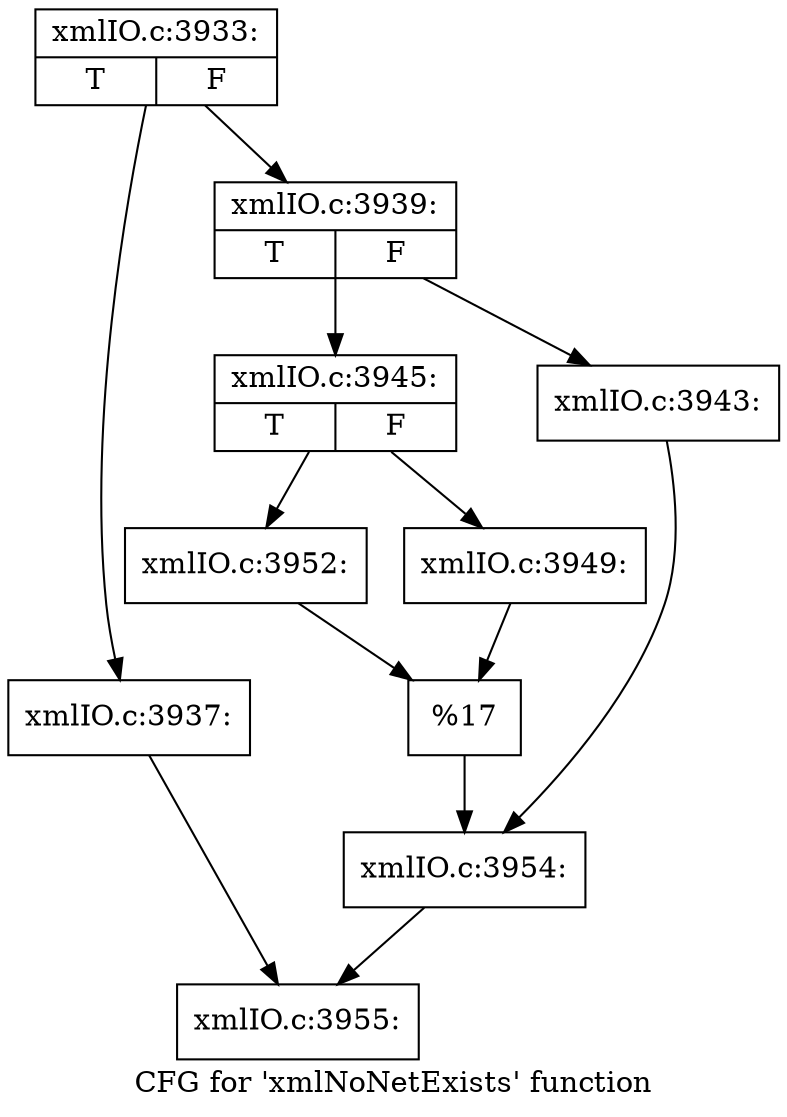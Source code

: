 digraph "CFG for 'xmlNoNetExists' function" {
	label="CFG for 'xmlNoNetExists' function";

	Node0x53fc690 [shape=record,label="{xmlIO.c:3933:|{<s0>T|<s1>F}}"];
	Node0x53fc690 -> Node0x53fc180;
	Node0x53fc690 -> Node0x53fc1d0;
	Node0x53fc180 [shape=record,label="{xmlIO.c:3937:}"];
	Node0x53fc180 -> Node0x5406f90;
	Node0x53fc1d0 [shape=record,label="{xmlIO.c:3939:|{<s0>T|<s1>F}}"];
	Node0x53fc1d0 -> Node0x5407320;
	Node0x53fc1d0 -> Node0x5407280;
	Node0x5407280 [shape=record,label="{xmlIO.c:3943:}"];
	Node0x5407280 -> Node0x54072d0;
	Node0x5407320 [shape=record,label="{xmlIO.c:3945:|{<s0>T|<s1>F}}"];
	Node0x5407320 -> Node0x5407ac0;
	Node0x5407320 -> Node0x5407a20;
	Node0x5407a20 [shape=record,label="{xmlIO.c:3949:}"];
	Node0x5407a20 -> Node0x5407a70;
	Node0x5407ac0 [shape=record,label="{xmlIO.c:3952:}"];
	Node0x5407ac0 -> Node0x5407a70;
	Node0x5407a70 [shape=record,label="{%17}"];
	Node0x5407a70 -> Node0x54072d0;
	Node0x54072d0 [shape=record,label="{xmlIO.c:3954:}"];
	Node0x54072d0 -> Node0x5406f90;
	Node0x5406f90 [shape=record,label="{xmlIO.c:3955:}"];
}
